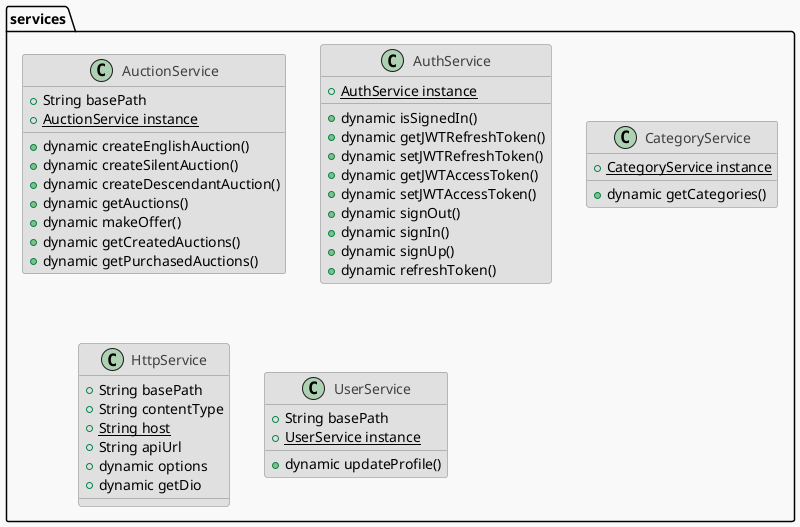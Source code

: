@startuml
skinparam shadowing false
skinparam backgroundColor #F9F9F9
skinparam ArrowColor black
skinparam class {
  Shadowing false
  BackgroundColor #E0E0E0
  BorderColor #808080
  FontColor #404040
}

set namespaceSeparator ::

class "services::AuctionService" {
  +String basePath
  {static} +AuctionService instance
  +dynamic createEnglishAuction()
  +dynamic createSilentAuction()
  +dynamic createDescendantAuction()
  +dynamic getAuctions()
  +dynamic makeOffer()
  +dynamic getCreatedAuctions()
  +dynamic getPurchasedAuctions()
}

class "services::AuthService" {
  {static} +AuthService instance
  +dynamic isSignedIn()
  +dynamic getJWTRefreshToken()
  +dynamic setJWTRefreshToken()
  +dynamic getJWTAccessToken()
  +dynamic setJWTAccessToken()
  +dynamic signOut()
  +dynamic signIn()
  +dynamic signUp()
  +dynamic refreshToken()
}

class "services::CategoryService" {
  {static} +CategoryService instance
  +dynamic getCategories()
}

class "services::HttpService" {
  +String basePath
  +String contentType
  {static} +String host
  +String apiUrl
  +dynamic options
  +dynamic getDio
}

class "services::UserService" {
  +String basePath
  {static} +UserService instance
  +dynamic updateProfile()
}

@enduml
